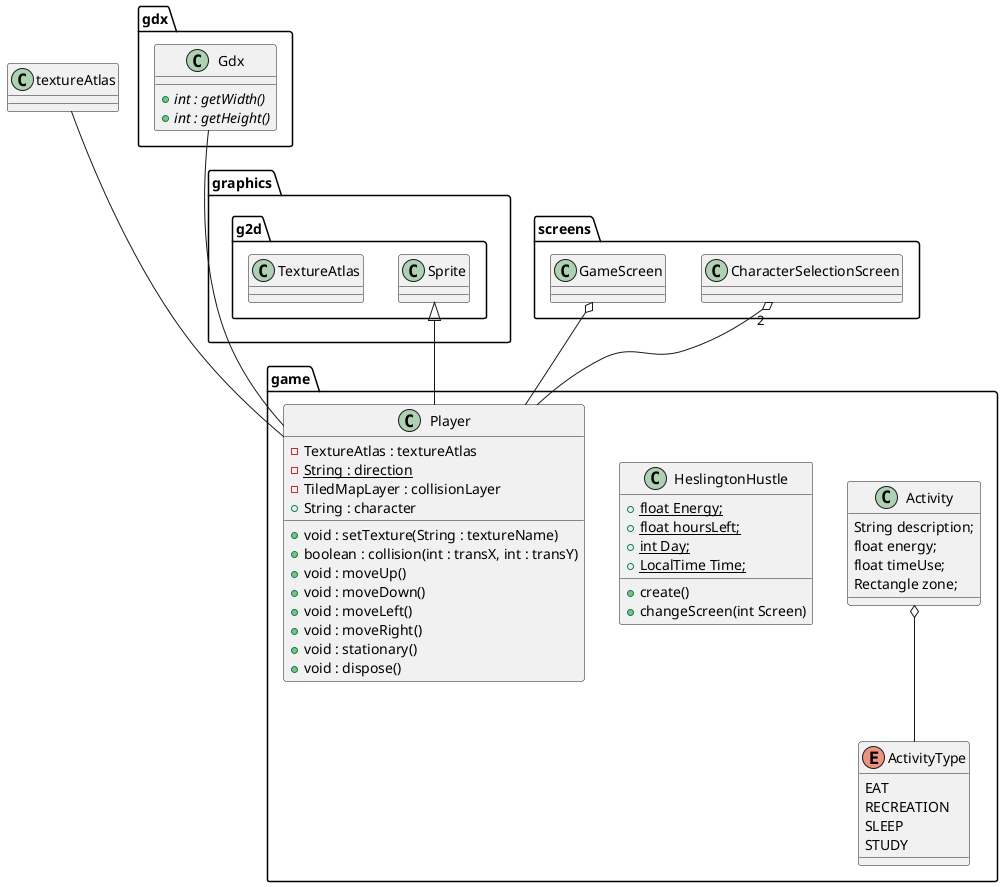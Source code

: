 @startuml
'https://plantuml.com/class-diagram
package gdx {
class Gdx {
+ {abstract} int : getWidth()
+ {abstract} int : getHeight()
}
}

package graphics.g2d {
class Sprite {
}
class TextureAtlas
}

package game{

class Activity{
    String description;
    float energy;
    float timeUse;
    Rectangle zone;
}

enum ActivityType {
    EAT
    RECREATION
    SLEEP
    STUDY
}
Activity o-- ActivityType

class HeslingtonHustle {
    + {static} float Energy;
    + {static} float hoursLeft;
    + {static} int Day;
    + {static} LocalTime Time;

    +create()
    +changeScreen(int Screen)
}

class Player extends graphics.g2d.Sprite {
- TextureAtlas : textureAtlas
- {static} String : direction
- TiledMapLayer : collisionLayer
+ String : character

+ void : setTexture(String : textureName)
+ boolean : collision(int : transX, int : transY)
+ void : moveUp()
+ void : moveDown()
+ void : moveLeft()
+ void : moveRight()
+ void : stationary()
+ void : dispose()
}
}

package screens{
class CharacterSelectionScreen
class GameScreen
}

textureAtlas --- Player
Gdx --- Player
GameScreen o-- Player
CharacterSelectionScreen "2" o-- Player
@enduml